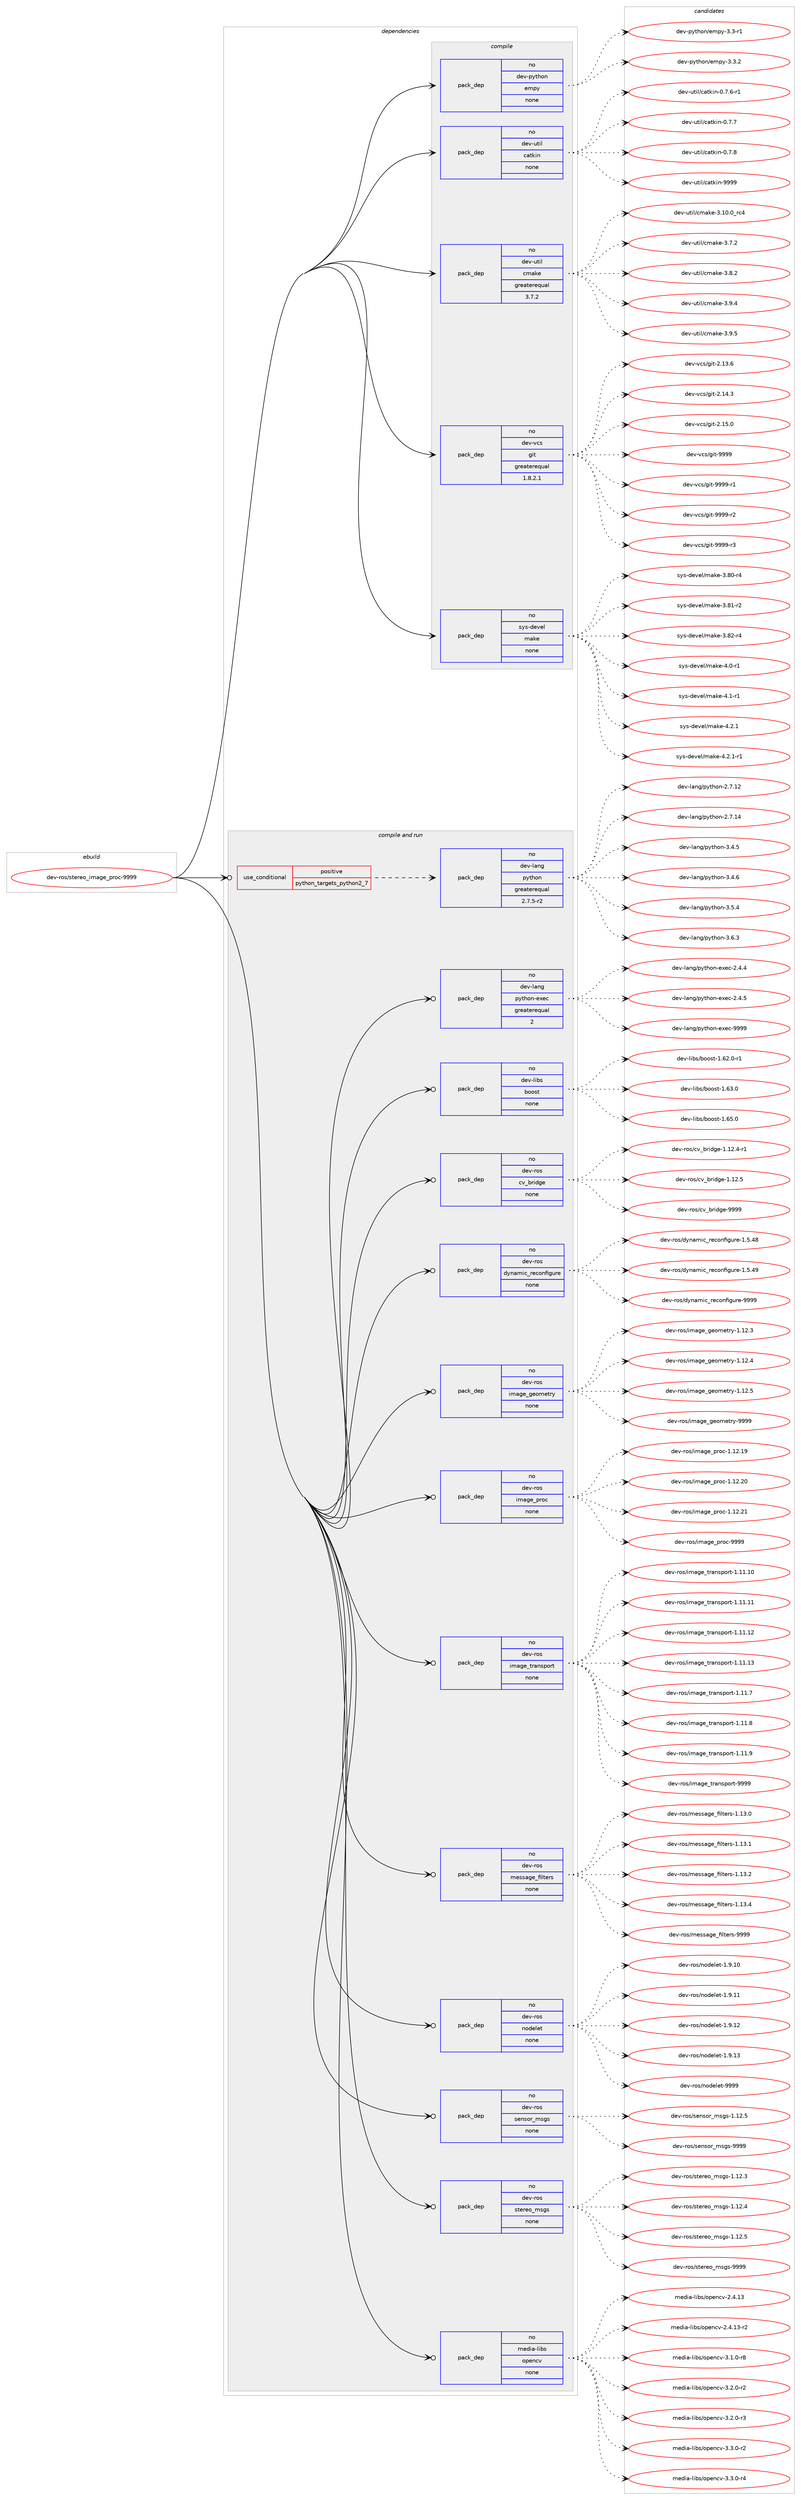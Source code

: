 digraph prolog {

# *************
# Graph options
# *************

newrank=true;
concentrate=true;
compound=true;
graph [rankdir=LR,fontname=Helvetica,fontsize=10,ranksep=1.5];#, ranksep=2.5, nodesep=0.2];
edge  [arrowhead=vee];
node  [fontname=Helvetica,fontsize=10];

# **********
# The ebuild
# **********

subgraph cluster_leftcol {
color=gray;
rank=same;
label=<<i>ebuild</i>>;
id [label="dev-ros/stereo_image_proc-9999", color=red, width=4, href="../dev-ros/stereo_image_proc-9999.svg"];
}

# ****************
# The dependencies
# ****************

subgraph cluster_midcol {
color=gray;
label=<<i>dependencies</i>>;
subgraph cluster_compile {
fillcolor="#eeeeee";
style=filled;
label=<<i>compile</i>>;
subgraph pack163514 {
dependency214776 [label=<<TABLE BORDER="0" CELLBORDER="1" CELLSPACING="0" CELLPADDING="4" WIDTH="220"><TR><TD ROWSPAN="6" CELLPADDING="30">pack_dep</TD></TR><TR><TD WIDTH="110">no</TD></TR><TR><TD>dev-python</TD></TR><TR><TD>empy</TD></TR><TR><TD>none</TD></TR><TR><TD></TD></TR></TABLE>>, shape=none, color=blue];
}
id:e -> dependency214776:w [weight=20,style="solid",arrowhead="vee"];
subgraph pack163515 {
dependency214777 [label=<<TABLE BORDER="0" CELLBORDER="1" CELLSPACING="0" CELLPADDING="4" WIDTH="220"><TR><TD ROWSPAN="6" CELLPADDING="30">pack_dep</TD></TR><TR><TD WIDTH="110">no</TD></TR><TR><TD>dev-util</TD></TR><TR><TD>catkin</TD></TR><TR><TD>none</TD></TR><TR><TD></TD></TR></TABLE>>, shape=none, color=blue];
}
id:e -> dependency214777:w [weight=20,style="solid",arrowhead="vee"];
subgraph pack163516 {
dependency214778 [label=<<TABLE BORDER="0" CELLBORDER="1" CELLSPACING="0" CELLPADDING="4" WIDTH="220"><TR><TD ROWSPAN="6" CELLPADDING="30">pack_dep</TD></TR><TR><TD WIDTH="110">no</TD></TR><TR><TD>dev-util</TD></TR><TR><TD>cmake</TD></TR><TR><TD>greaterequal</TD></TR><TR><TD>3.7.2</TD></TR></TABLE>>, shape=none, color=blue];
}
id:e -> dependency214778:w [weight=20,style="solid",arrowhead="vee"];
subgraph pack163517 {
dependency214779 [label=<<TABLE BORDER="0" CELLBORDER="1" CELLSPACING="0" CELLPADDING="4" WIDTH="220"><TR><TD ROWSPAN="6" CELLPADDING="30">pack_dep</TD></TR><TR><TD WIDTH="110">no</TD></TR><TR><TD>dev-vcs</TD></TR><TR><TD>git</TD></TR><TR><TD>greaterequal</TD></TR><TR><TD>1.8.2.1</TD></TR></TABLE>>, shape=none, color=blue];
}
id:e -> dependency214779:w [weight=20,style="solid",arrowhead="vee"];
subgraph pack163518 {
dependency214780 [label=<<TABLE BORDER="0" CELLBORDER="1" CELLSPACING="0" CELLPADDING="4" WIDTH="220"><TR><TD ROWSPAN="6" CELLPADDING="30">pack_dep</TD></TR><TR><TD WIDTH="110">no</TD></TR><TR><TD>sys-devel</TD></TR><TR><TD>make</TD></TR><TR><TD>none</TD></TR><TR><TD></TD></TR></TABLE>>, shape=none, color=blue];
}
id:e -> dependency214780:w [weight=20,style="solid",arrowhead="vee"];
}
subgraph cluster_compileandrun {
fillcolor="#eeeeee";
style=filled;
label=<<i>compile and run</i>>;
subgraph cond47272 {
dependency214781 [label=<<TABLE BORDER="0" CELLBORDER="1" CELLSPACING="0" CELLPADDING="4"><TR><TD ROWSPAN="3" CELLPADDING="10">use_conditional</TD></TR><TR><TD>positive</TD></TR><TR><TD>python_targets_python2_7</TD></TR></TABLE>>, shape=none, color=red];
subgraph pack163519 {
dependency214782 [label=<<TABLE BORDER="0" CELLBORDER="1" CELLSPACING="0" CELLPADDING="4" WIDTH="220"><TR><TD ROWSPAN="6" CELLPADDING="30">pack_dep</TD></TR><TR><TD WIDTH="110">no</TD></TR><TR><TD>dev-lang</TD></TR><TR><TD>python</TD></TR><TR><TD>greaterequal</TD></TR><TR><TD>2.7.5-r2</TD></TR></TABLE>>, shape=none, color=blue];
}
dependency214781:e -> dependency214782:w [weight=20,style="dashed",arrowhead="vee"];
}
id:e -> dependency214781:w [weight=20,style="solid",arrowhead="odotvee"];
subgraph pack163520 {
dependency214783 [label=<<TABLE BORDER="0" CELLBORDER="1" CELLSPACING="0" CELLPADDING="4" WIDTH="220"><TR><TD ROWSPAN="6" CELLPADDING="30">pack_dep</TD></TR><TR><TD WIDTH="110">no</TD></TR><TR><TD>dev-lang</TD></TR><TR><TD>python-exec</TD></TR><TR><TD>greaterequal</TD></TR><TR><TD>2</TD></TR></TABLE>>, shape=none, color=blue];
}
id:e -> dependency214783:w [weight=20,style="solid",arrowhead="odotvee"];
subgraph pack163521 {
dependency214784 [label=<<TABLE BORDER="0" CELLBORDER="1" CELLSPACING="0" CELLPADDING="4" WIDTH="220"><TR><TD ROWSPAN="6" CELLPADDING="30">pack_dep</TD></TR><TR><TD WIDTH="110">no</TD></TR><TR><TD>dev-libs</TD></TR><TR><TD>boost</TD></TR><TR><TD>none</TD></TR><TR><TD></TD></TR></TABLE>>, shape=none, color=blue];
}
id:e -> dependency214784:w [weight=20,style="solid",arrowhead="odotvee"];
subgraph pack163522 {
dependency214785 [label=<<TABLE BORDER="0" CELLBORDER="1" CELLSPACING="0" CELLPADDING="4" WIDTH="220"><TR><TD ROWSPAN="6" CELLPADDING="30">pack_dep</TD></TR><TR><TD WIDTH="110">no</TD></TR><TR><TD>dev-ros</TD></TR><TR><TD>cv_bridge</TD></TR><TR><TD>none</TD></TR><TR><TD></TD></TR></TABLE>>, shape=none, color=blue];
}
id:e -> dependency214785:w [weight=20,style="solid",arrowhead="odotvee"];
subgraph pack163523 {
dependency214786 [label=<<TABLE BORDER="0" CELLBORDER="1" CELLSPACING="0" CELLPADDING="4" WIDTH="220"><TR><TD ROWSPAN="6" CELLPADDING="30">pack_dep</TD></TR><TR><TD WIDTH="110">no</TD></TR><TR><TD>dev-ros</TD></TR><TR><TD>dynamic_reconfigure</TD></TR><TR><TD>none</TD></TR><TR><TD></TD></TR></TABLE>>, shape=none, color=blue];
}
id:e -> dependency214786:w [weight=20,style="solid",arrowhead="odotvee"];
subgraph pack163524 {
dependency214787 [label=<<TABLE BORDER="0" CELLBORDER="1" CELLSPACING="0" CELLPADDING="4" WIDTH="220"><TR><TD ROWSPAN="6" CELLPADDING="30">pack_dep</TD></TR><TR><TD WIDTH="110">no</TD></TR><TR><TD>dev-ros</TD></TR><TR><TD>image_geometry</TD></TR><TR><TD>none</TD></TR><TR><TD></TD></TR></TABLE>>, shape=none, color=blue];
}
id:e -> dependency214787:w [weight=20,style="solid",arrowhead="odotvee"];
subgraph pack163525 {
dependency214788 [label=<<TABLE BORDER="0" CELLBORDER="1" CELLSPACING="0" CELLPADDING="4" WIDTH="220"><TR><TD ROWSPAN="6" CELLPADDING="30">pack_dep</TD></TR><TR><TD WIDTH="110">no</TD></TR><TR><TD>dev-ros</TD></TR><TR><TD>image_proc</TD></TR><TR><TD>none</TD></TR><TR><TD></TD></TR></TABLE>>, shape=none, color=blue];
}
id:e -> dependency214788:w [weight=20,style="solid",arrowhead="odotvee"];
subgraph pack163526 {
dependency214789 [label=<<TABLE BORDER="0" CELLBORDER="1" CELLSPACING="0" CELLPADDING="4" WIDTH="220"><TR><TD ROWSPAN="6" CELLPADDING="30">pack_dep</TD></TR><TR><TD WIDTH="110">no</TD></TR><TR><TD>dev-ros</TD></TR><TR><TD>image_transport</TD></TR><TR><TD>none</TD></TR><TR><TD></TD></TR></TABLE>>, shape=none, color=blue];
}
id:e -> dependency214789:w [weight=20,style="solid",arrowhead="odotvee"];
subgraph pack163527 {
dependency214790 [label=<<TABLE BORDER="0" CELLBORDER="1" CELLSPACING="0" CELLPADDING="4" WIDTH="220"><TR><TD ROWSPAN="6" CELLPADDING="30">pack_dep</TD></TR><TR><TD WIDTH="110">no</TD></TR><TR><TD>dev-ros</TD></TR><TR><TD>message_filters</TD></TR><TR><TD>none</TD></TR><TR><TD></TD></TR></TABLE>>, shape=none, color=blue];
}
id:e -> dependency214790:w [weight=20,style="solid",arrowhead="odotvee"];
subgraph pack163528 {
dependency214791 [label=<<TABLE BORDER="0" CELLBORDER="1" CELLSPACING="0" CELLPADDING="4" WIDTH="220"><TR><TD ROWSPAN="6" CELLPADDING="30">pack_dep</TD></TR><TR><TD WIDTH="110">no</TD></TR><TR><TD>dev-ros</TD></TR><TR><TD>nodelet</TD></TR><TR><TD>none</TD></TR><TR><TD></TD></TR></TABLE>>, shape=none, color=blue];
}
id:e -> dependency214791:w [weight=20,style="solid",arrowhead="odotvee"];
subgraph pack163529 {
dependency214792 [label=<<TABLE BORDER="0" CELLBORDER="1" CELLSPACING="0" CELLPADDING="4" WIDTH="220"><TR><TD ROWSPAN="6" CELLPADDING="30">pack_dep</TD></TR><TR><TD WIDTH="110">no</TD></TR><TR><TD>dev-ros</TD></TR><TR><TD>sensor_msgs</TD></TR><TR><TD>none</TD></TR><TR><TD></TD></TR></TABLE>>, shape=none, color=blue];
}
id:e -> dependency214792:w [weight=20,style="solid",arrowhead="odotvee"];
subgraph pack163530 {
dependency214793 [label=<<TABLE BORDER="0" CELLBORDER="1" CELLSPACING="0" CELLPADDING="4" WIDTH="220"><TR><TD ROWSPAN="6" CELLPADDING="30">pack_dep</TD></TR><TR><TD WIDTH="110">no</TD></TR><TR><TD>dev-ros</TD></TR><TR><TD>stereo_msgs</TD></TR><TR><TD>none</TD></TR><TR><TD></TD></TR></TABLE>>, shape=none, color=blue];
}
id:e -> dependency214793:w [weight=20,style="solid",arrowhead="odotvee"];
subgraph pack163531 {
dependency214794 [label=<<TABLE BORDER="0" CELLBORDER="1" CELLSPACING="0" CELLPADDING="4" WIDTH="220"><TR><TD ROWSPAN="6" CELLPADDING="30">pack_dep</TD></TR><TR><TD WIDTH="110">no</TD></TR><TR><TD>media-libs</TD></TR><TR><TD>opencv</TD></TR><TR><TD>none</TD></TR><TR><TD></TD></TR></TABLE>>, shape=none, color=blue];
}
id:e -> dependency214794:w [weight=20,style="solid",arrowhead="odotvee"];
}
subgraph cluster_run {
fillcolor="#eeeeee";
style=filled;
label=<<i>run</i>>;
}
}

# **************
# The candidates
# **************

subgraph cluster_choices {
rank=same;
color=gray;
label=<<i>candidates</i>>;

subgraph choice163514 {
color=black;
nodesep=1;
choice1001011184511212111610411111047101109112121455146514511449 [label="dev-python/empy-3.3-r1", color=red, width=4,href="../dev-python/empy-3.3-r1.svg"];
choice1001011184511212111610411111047101109112121455146514650 [label="dev-python/empy-3.3.2", color=red, width=4,href="../dev-python/empy-3.3.2.svg"];
dependency214776:e -> choice1001011184511212111610411111047101109112121455146514511449:w [style=dotted,weight="100"];
dependency214776:e -> choice1001011184511212111610411111047101109112121455146514650:w [style=dotted,weight="100"];
}
subgraph choice163515 {
color=black;
nodesep=1;
choice100101118451171161051084799971161071051104548465546544511449 [label="dev-util/catkin-0.7.6-r1", color=red, width=4,href="../dev-util/catkin-0.7.6-r1.svg"];
choice10010111845117116105108479997116107105110454846554655 [label="dev-util/catkin-0.7.7", color=red, width=4,href="../dev-util/catkin-0.7.7.svg"];
choice10010111845117116105108479997116107105110454846554656 [label="dev-util/catkin-0.7.8", color=red, width=4,href="../dev-util/catkin-0.7.8.svg"];
choice100101118451171161051084799971161071051104557575757 [label="dev-util/catkin-9999", color=red, width=4,href="../dev-util/catkin-9999.svg"];
dependency214777:e -> choice100101118451171161051084799971161071051104548465546544511449:w [style=dotted,weight="100"];
dependency214777:e -> choice10010111845117116105108479997116107105110454846554655:w [style=dotted,weight="100"];
dependency214777:e -> choice10010111845117116105108479997116107105110454846554656:w [style=dotted,weight="100"];
dependency214777:e -> choice100101118451171161051084799971161071051104557575757:w [style=dotted,weight="100"];
}
subgraph choice163516 {
color=black;
nodesep=1;
choice1001011184511711610510847991099710710145514649484648951149952 [label="dev-util/cmake-3.10.0_rc4", color=red, width=4,href="../dev-util/cmake-3.10.0_rc4.svg"];
choice10010111845117116105108479910997107101455146554650 [label="dev-util/cmake-3.7.2", color=red, width=4,href="../dev-util/cmake-3.7.2.svg"];
choice10010111845117116105108479910997107101455146564650 [label="dev-util/cmake-3.8.2", color=red, width=4,href="../dev-util/cmake-3.8.2.svg"];
choice10010111845117116105108479910997107101455146574652 [label="dev-util/cmake-3.9.4", color=red, width=4,href="../dev-util/cmake-3.9.4.svg"];
choice10010111845117116105108479910997107101455146574653 [label="dev-util/cmake-3.9.5", color=red, width=4,href="../dev-util/cmake-3.9.5.svg"];
dependency214778:e -> choice1001011184511711610510847991099710710145514649484648951149952:w [style=dotted,weight="100"];
dependency214778:e -> choice10010111845117116105108479910997107101455146554650:w [style=dotted,weight="100"];
dependency214778:e -> choice10010111845117116105108479910997107101455146564650:w [style=dotted,weight="100"];
dependency214778:e -> choice10010111845117116105108479910997107101455146574652:w [style=dotted,weight="100"];
dependency214778:e -> choice10010111845117116105108479910997107101455146574653:w [style=dotted,weight="100"];
}
subgraph choice163517 {
color=black;
nodesep=1;
choice10010111845118991154710310511645504649514654 [label="dev-vcs/git-2.13.6", color=red, width=4,href="../dev-vcs/git-2.13.6.svg"];
choice10010111845118991154710310511645504649524651 [label="dev-vcs/git-2.14.3", color=red, width=4,href="../dev-vcs/git-2.14.3.svg"];
choice10010111845118991154710310511645504649534648 [label="dev-vcs/git-2.15.0", color=red, width=4,href="../dev-vcs/git-2.15.0.svg"];
choice1001011184511899115471031051164557575757 [label="dev-vcs/git-9999", color=red, width=4,href="../dev-vcs/git-9999.svg"];
choice10010111845118991154710310511645575757574511449 [label="dev-vcs/git-9999-r1", color=red, width=4,href="../dev-vcs/git-9999-r1.svg"];
choice10010111845118991154710310511645575757574511450 [label="dev-vcs/git-9999-r2", color=red, width=4,href="../dev-vcs/git-9999-r2.svg"];
choice10010111845118991154710310511645575757574511451 [label="dev-vcs/git-9999-r3", color=red, width=4,href="../dev-vcs/git-9999-r3.svg"];
dependency214779:e -> choice10010111845118991154710310511645504649514654:w [style=dotted,weight="100"];
dependency214779:e -> choice10010111845118991154710310511645504649524651:w [style=dotted,weight="100"];
dependency214779:e -> choice10010111845118991154710310511645504649534648:w [style=dotted,weight="100"];
dependency214779:e -> choice1001011184511899115471031051164557575757:w [style=dotted,weight="100"];
dependency214779:e -> choice10010111845118991154710310511645575757574511449:w [style=dotted,weight="100"];
dependency214779:e -> choice10010111845118991154710310511645575757574511450:w [style=dotted,weight="100"];
dependency214779:e -> choice10010111845118991154710310511645575757574511451:w [style=dotted,weight="100"];
}
subgraph choice163518 {
color=black;
nodesep=1;
choice11512111545100101118101108471099710710145514656484511452 [label="sys-devel/make-3.80-r4", color=red, width=4,href="../sys-devel/make-3.80-r4.svg"];
choice11512111545100101118101108471099710710145514656494511450 [label="sys-devel/make-3.81-r2", color=red, width=4,href="../sys-devel/make-3.81-r2.svg"];
choice11512111545100101118101108471099710710145514656504511452 [label="sys-devel/make-3.82-r4", color=red, width=4,href="../sys-devel/make-3.82-r4.svg"];
choice115121115451001011181011084710997107101455246484511449 [label="sys-devel/make-4.0-r1", color=red, width=4,href="../sys-devel/make-4.0-r1.svg"];
choice115121115451001011181011084710997107101455246494511449 [label="sys-devel/make-4.1-r1", color=red, width=4,href="../sys-devel/make-4.1-r1.svg"];
choice115121115451001011181011084710997107101455246504649 [label="sys-devel/make-4.2.1", color=red, width=4,href="../sys-devel/make-4.2.1.svg"];
choice1151211154510010111810110847109971071014552465046494511449 [label="sys-devel/make-4.2.1-r1", color=red, width=4,href="../sys-devel/make-4.2.1-r1.svg"];
dependency214780:e -> choice11512111545100101118101108471099710710145514656484511452:w [style=dotted,weight="100"];
dependency214780:e -> choice11512111545100101118101108471099710710145514656494511450:w [style=dotted,weight="100"];
dependency214780:e -> choice11512111545100101118101108471099710710145514656504511452:w [style=dotted,weight="100"];
dependency214780:e -> choice115121115451001011181011084710997107101455246484511449:w [style=dotted,weight="100"];
dependency214780:e -> choice115121115451001011181011084710997107101455246494511449:w [style=dotted,weight="100"];
dependency214780:e -> choice115121115451001011181011084710997107101455246504649:w [style=dotted,weight="100"];
dependency214780:e -> choice1151211154510010111810110847109971071014552465046494511449:w [style=dotted,weight="100"];
}
subgraph choice163519 {
color=black;
nodesep=1;
choice10010111845108971101034711212111610411111045504655464950 [label="dev-lang/python-2.7.12", color=red, width=4,href="../dev-lang/python-2.7.12.svg"];
choice10010111845108971101034711212111610411111045504655464952 [label="dev-lang/python-2.7.14", color=red, width=4,href="../dev-lang/python-2.7.14.svg"];
choice100101118451089711010347112121116104111110455146524653 [label="dev-lang/python-3.4.5", color=red, width=4,href="../dev-lang/python-3.4.5.svg"];
choice100101118451089711010347112121116104111110455146524654 [label="dev-lang/python-3.4.6", color=red, width=4,href="../dev-lang/python-3.4.6.svg"];
choice100101118451089711010347112121116104111110455146534652 [label="dev-lang/python-3.5.4", color=red, width=4,href="../dev-lang/python-3.5.4.svg"];
choice100101118451089711010347112121116104111110455146544651 [label="dev-lang/python-3.6.3", color=red, width=4,href="../dev-lang/python-3.6.3.svg"];
dependency214782:e -> choice10010111845108971101034711212111610411111045504655464950:w [style=dotted,weight="100"];
dependency214782:e -> choice10010111845108971101034711212111610411111045504655464952:w [style=dotted,weight="100"];
dependency214782:e -> choice100101118451089711010347112121116104111110455146524653:w [style=dotted,weight="100"];
dependency214782:e -> choice100101118451089711010347112121116104111110455146524654:w [style=dotted,weight="100"];
dependency214782:e -> choice100101118451089711010347112121116104111110455146534652:w [style=dotted,weight="100"];
dependency214782:e -> choice100101118451089711010347112121116104111110455146544651:w [style=dotted,weight="100"];
}
subgraph choice163520 {
color=black;
nodesep=1;
choice1001011184510897110103471121211161041111104510112010199455046524652 [label="dev-lang/python-exec-2.4.4", color=red, width=4,href="../dev-lang/python-exec-2.4.4.svg"];
choice1001011184510897110103471121211161041111104510112010199455046524653 [label="dev-lang/python-exec-2.4.5", color=red, width=4,href="../dev-lang/python-exec-2.4.5.svg"];
choice10010111845108971101034711212111610411111045101120101994557575757 [label="dev-lang/python-exec-9999", color=red, width=4,href="../dev-lang/python-exec-9999.svg"];
dependency214783:e -> choice1001011184510897110103471121211161041111104510112010199455046524652:w [style=dotted,weight="100"];
dependency214783:e -> choice1001011184510897110103471121211161041111104510112010199455046524653:w [style=dotted,weight="100"];
dependency214783:e -> choice10010111845108971101034711212111610411111045101120101994557575757:w [style=dotted,weight="100"];
}
subgraph choice163521 {
color=black;
nodesep=1;
choice10010111845108105981154798111111115116454946545046484511449 [label="dev-libs/boost-1.62.0-r1", color=red, width=4,href="../dev-libs/boost-1.62.0-r1.svg"];
choice1001011184510810598115479811111111511645494654514648 [label="dev-libs/boost-1.63.0", color=red, width=4,href="../dev-libs/boost-1.63.0.svg"];
choice1001011184510810598115479811111111511645494654534648 [label="dev-libs/boost-1.65.0", color=red, width=4,href="../dev-libs/boost-1.65.0.svg"];
dependency214784:e -> choice10010111845108105981154798111111115116454946545046484511449:w [style=dotted,weight="100"];
dependency214784:e -> choice1001011184510810598115479811111111511645494654514648:w [style=dotted,weight="100"];
dependency214784:e -> choice1001011184510810598115479811111111511645494654534648:w [style=dotted,weight="100"];
}
subgraph choice163522 {
color=black;
nodesep=1;
choice1001011184511411111547991189598114105100103101454946495046524511449 [label="dev-ros/cv_bridge-1.12.4-r1", color=red, width=4,href="../dev-ros/cv_bridge-1.12.4-r1.svg"];
choice100101118451141111154799118959811410510010310145494649504653 [label="dev-ros/cv_bridge-1.12.5", color=red, width=4,href="../dev-ros/cv_bridge-1.12.5.svg"];
choice10010111845114111115479911895981141051001031014557575757 [label="dev-ros/cv_bridge-9999", color=red, width=4,href="../dev-ros/cv_bridge-9999.svg"];
dependency214785:e -> choice1001011184511411111547991189598114105100103101454946495046524511449:w [style=dotted,weight="100"];
dependency214785:e -> choice100101118451141111154799118959811410510010310145494649504653:w [style=dotted,weight="100"];
dependency214785:e -> choice10010111845114111115479911895981141051001031014557575757:w [style=dotted,weight="100"];
}
subgraph choice163523 {
color=black;
nodesep=1;
choice10010111845114111115471001211109710910599951141019911111010210510311711410145494653465256 [label="dev-ros/dynamic_reconfigure-1.5.48", color=red, width=4,href="../dev-ros/dynamic_reconfigure-1.5.48.svg"];
choice10010111845114111115471001211109710910599951141019911111010210510311711410145494653465257 [label="dev-ros/dynamic_reconfigure-1.5.49", color=red, width=4,href="../dev-ros/dynamic_reconfigure-1.5.49.svg"];
choice1001011184511411111547100121110971091059995114101991111101021051031171141014557575757 [label="dev-ros/dynamic_reconfigure-9999", color=red, width=4,href="../dev-ros/dynamic_reconfigure-9999.svg"];
dependency214786:e -> choice10010111845114111115471001211109710910599951141019911111010210510311711410145494653465256:w [style=dotted,weight="100"];
dependency214786:e -> choice10010111845114111115471001211109710910599951141019911111010210510311711410145494653465257:w [style=dotted,weight="100"];
dependency214786:e -> choice1001011184511411111547100121110971091059995114101991111101021051031171141014557575757:w [style=dotted,weight="100"];
}
subgraph choice163524 {
color=black;
nodesep=1;
choice1001011184511411111547105109971031019510310111110910111611412145494649504651 [label="dev-ros/image_geometry-1.12.3", color=red, width=4,href="../dev-ros/image_geometry-1.12.3.svg"];
choice1001011184511411111547105109971031019510310111110910111611412145494649504652 [label="dev-ros/image_geometry-1.12.4", color=red, width=4,href="../dev-ros/image_geometry-1.12.4.svg"];
choice1001011184511411111547105109971031019510310111110910111611412145494649504653 [label="dev-ros/image_geometry-1.12.5", color=red, width=4,href="../dev-ros/image_geometry-1.12.5.svg"];
choice100101118451141111154710510997103101951031011111091011161141214557575757 [label="dev-ros/image_geometry-9999", color=red, width=4,href="../dev-ros/image_geometry-9999.svg"];
dependency214787:e -> choice1001011184511411111547105109971031019510310111110910111611412145494649504651:w [style=dotted,weight="100"];
dependency214787:e -> choice1001011184511411111547105109971031019510310111110910111611412145494649504652:w [style=dotted,weight="100"];
dependency214787:e -> choice1001011184511411111547105109971031019510310111110910111611412145494649504653:w [style=dotted,weight="100"];
dependency214787:e -> choice100101118451141111154710510997103101951031011111091011161141214557575757:w [style=dotted,weight="100"];
}
subgraph choice163525 {
color=black;
nodesep=1;
choice10010111845114111115471051099710310195112114111994549464950464957 [label="dev-ros/image_proc-1.12.19", color=red, width=4,href="../dev-ros/image_proc-1.12.19.svg"];
choice10010111845114111115471051099710310195112114111994549464950465048 [label="dev-ros/image_proc-1.12.20", color=red, width=4,href="../dev-ros/image_proc-1.12.20.svg"];
choice10010111845114111115471051099710310195112114111994549464950465049 [label="dev-ros/image_proc-1.12.21", color=red, width=4,href="../dev-ros/image_proc-1.12.21.svg"];
choice10010111845114111115471051099710310195112114111994557575757 [label="dev-ros/image_proc-9999", color=red, width=4,href="../dev-ros/image_proc-9999.svg"];
dependency214788:e -> choice10010111845114111115471051099710310195112114111994549464950464957:w [style=dotted,weight="100"];
dependency214788:e -> choice10010111845114111115471051099710310195112114111994549464950465048:w [style=dotted,weight="100"];
dependency214788:e -> choice10010111845114111115471051099710310195112114111994549464950465049:w [style=dotted,weight="100"];
dependency214788:e -> choice10010111845114111115471051099710310195112114111994557575757:w [style=dotted,weight="100"];
}
subgraph choice163526 {
color=black;
nodesep=1;
choice10010111845114111115471051099710310195116114971101151121111141164549464949464948 [label="dev-ros/image_transport-1.11.10", color=red, width=4,href="../dev-ros/image_transport-1.11.10.svg"];
choice10010111845114111115471051099710310195116114971101151121111141164549464949464949 [label="dev-ros/image_transport-1.11.11", color=red, width=4,href="../dev-ros/image_transport-1.11.11.svg"];
choice10010111845114111115471051099710310195116114971101151121111141164549464949464950 [label="dev-ros/image_transport-1.11.12", color=red, width=4,href="../dev-ros/image_transport-1.11.12.svg"];
choice10010111845114111115471051099710310195116114971101151121111141164549464949464951 [label="dev-ros/image_transport-1.11.13", color=red, width=4,href="../dev-ros/image_transport-1.11.13.svg"];
choice100101118451141111154710510997103101951161149711011511211111411645494649494655 [label="dev-ros/image_transport-1.11.7", color=red, width=4,href="../dev-ros/image_transport-1.11.7.svg"];
choice100101118451141111154710510997103101951161149711011511211111411645494649494656 [label="dev-ros/image_transport-1.11.8", color=red, width=4,href="../dev-ros/image_transport-1.11.8.svg"];
choice100101118451141111154710510997103101951161149711011511211111411645494649494657 [label="dev-ros/image_transport-1.11.9", color=red, width=4,href="../dev-ros/image_transport-1.11.9.svg"];
choice10010111845114111115471051099710310195116114971101151121111141164557575757 [label="dev-ros/image_transport-9999", color=red, width=4,href="../dev-ros/image_transport-9999.svg"];
dependency214789:e -> choice10010111845114111115471051099710310195116114971101151121111141164549464949464948:w [style=dotted,weight="100"];
dependency214789:e -> choice10010111845114111115471051099710310195116114971101151121111141164549464949464949:w [style=dotted,weight="100"];
dependency214789:e -> choice10010111845114111115471051099710310195116114971101151121111141164549464949464950:w [style=dotted,weight="100"];
dependency214789:e -> choice10010111845114111115471051099710310195116114971101151121111141164549464949464951:w [style=dotted,weight="100"];
dependency214789:e -> choice100101118451141111154710510997103101951161149711011511211111411645494649494655:w [style=dotted,weight="100"];
dependency214789:e -> choice100101118451141111154710510997103101951161149711011511211111411645494649494656:w [style=dotted,weight="100"];
dependency214789:e -> choice100101118451141111154710510997103101951161149711011511211111411645494649494657:w [style=dotted,weight="100"];
dependency214789:e -> choice10010111845114111115471051099710310195116114971101151121111141164557575757:w [style=dotted,weight="100"];
}
subgraph choice163527 {
color=black;
nodesep=1;
choice1001011184511411111547109101115115971031019510210510811610111411545494649514648 [label="dev-ros/message_filters-1.13.0", color=red, width=4,href="../dev-ros/message_filters-1.13.0.svg"];
choice1001011184511411111547109101115115971031019510210510811610111411545494649514649 [label="dev-ros/message_filters-1.13.1", color=red, width=4,href="../dev-ros/message_filters-1.13.1.svg"];
choice1001011184511411111547109101115115971031019510210510811610111411545494649514650 [label="dev-ros/message_filters-1.13.2", color=red, width=4,href="../dev-ros/message_filters-1.13.2.svg"];
choice1001011184511411111547109101115115971031019510210510811610111411545494649514652 [label="dev-ros/message_filters-1.13.4", color=red, width=4,href="../dev-ros/message_filters-1.13.4.svg"];
choice100101118451141111154710910111511597103101951021051081161011141154557575757 [label="dev-ros/message_filters-9999", color=red, width=4,href="../dev-ros/message_filters-9999.svg"];
dependency214790:e -> choice1001011184511411111547109101115115971031019510210510811610111411545494649514648:w [style=dotted,weight="100"];
dependency214790:e -> choice1001011184511411111547109101115115971031019510210510811610111411545494649514649:w [style=dotted,weight="100"];
dependency214790:e -> choice1001011184511411111547109101115115971031019510210510811610111411545494649514650:w [style=dotted,weight="100"];
dependency214790:e -> choice1001011184511411111547109101115115971031019510210510811610111411545494649514652:w [style=dotted,weight="100"];
dependency214790:e -> choice100101118451141111154710910111511597103101951021051081161011141154557575757:w [style=dotted,weight="100"];
}
subgraph choice163528 {
color=black;
nodesep=1;
choice100101118451141111154711011110010110810111645494657464948 [label="dev-ros/nodelet-1.9.10", color=red, width=4,href="../dev-ros/nodelet-1.9.10.svg"];
choice100101118451141111154711011110010110810111645494657464949 [label="dev-ros/nodelet-1.9.11", color=red, width=4,href="../dev-ros/nodelet-1.9.11.svg"];
choice100101118451141111154711011110010110810111645494657464950 [label="dev-ros/nodelet-1.9.12", color=red, width=4,href="../dev-ros/nodelet-1.9.12.svg"];
choice100101118451141111154711011110010110810111645494657464951 [label="dev-ros/nodelet-1.9.13", color=red, width=4,href="../dev-ros/nodelet-1.9.13.svg"];
choice10010111845114111115471101111001011081011164557575757 [label="dev-ros/nodelet-9999", color=red, width=4,href="../dev-ros/nodelet-9999.svg"];
dependency214791:e -> choice100101118451141111154711011110010110810111645494657464948:w [style=dotted,weight="100"];
dependency214791:e -> choice100101118451141111154711011110010110810111645494657464949:w [style=dotted,weight="100"];
dependency214791:e -> choice100101118451141111154711011110010110810111645494657464950:w [style=dotted,weight="100"];
dependency214791:e -> choice100101118451141111154711011110010110810111645494657464951:w [style=dotted,weight="100"];
dependency214791:e -> choice10010111845114111115471101111001011081011164557575757:w [style=dotted,weight="100"];
}
subgraph choice163529 {
color=black;
nodesep=1;
choice10010111845114111115471151011101151111149510911510311545494649504653 [label="dev-ros/sensor_msgs-1.12.5", color=red, width=4,href="../dev-ros/sensor_msgs-1.12.5.svg"];
choice1001011184511411111547115101110115111114951091151031154557575757 [label="dev-ros/sensor_msgs-9999", color=red, width=4,href="../dev-ros/sensor_msgs-9999.svg"];
dependency214792:e -> choice10010111845114111115471151011101151111149510911510311545494649504653:w [style=dotted,weight="100"];
dependency214792:e -> choice1001011184511411111547115101110115111114951091151031154557575757:w [style=dotted,weight="100"];
}
subgraph choice163530 {
color=black;
nodesep=1;
choice10010111845114111115471151161011141011119510911510311545494649504651 [label="dev-ros/stereo_msgs-1.12.3", color=red, width=4,href="../dev-ros/stereo_msgs-1.12.3.svg"];
choice10010111845114111115471151161011141011119510911510311545494649504652 [label="dev-ros/stereo_msgs-1.12.4", color=red, width=4,href="../dev-ros/stereo_msgs-1.12.4.svg"];
choice10010111845114111115471151161011141011119510911510311545494649504653 [label="dev-ros/stereo_msgs-1.12.5", color=red, width=4,href="../dev-ros/stereo_msgs-1.12.5.svg"];
choice1001011184511411111547115116101114101111951091151031154557575757 [label="dev-ros/stereo_msgs-9999", color=red, width=4,href="../dev-ros/stereo_msgs-9999.svg"];
dependency214793:e -> choice10010111845114111115471151161011141011119510911510311545494649504651:w [style=dotted,weight="100"];
dependency214793:e -> choice10010111845114111115471151161011141011119510911510311545494649504652:w [style=dotted,weight="100"];
dependency214793:e -> choice10010111845114111115471151161011141011119510911510311545494649504653:w [style=dotted,weight="100"];
dependency214793:e -> choice1001011184511411111547115116101114101111951091151031154557575757:w [style=dotted,weight="100"];
}
subgraph choice163531 {
color=black;
nodesep=1;
choice109101100105974510810598115471111121011109911845504652464951 [label="media-libs/opencv-2.4.13", color=red, width=4,href="../media-libs/opencv-2.4.13.svg"];
choice1091011001059745108105981154711111210111099118455046524649514511450 [label="media-libs/opencv-2.4.13-r2", color=red, width=4,href="../media-libs/opencv-2.4.13-r2.svg"];
choice10910110010597451081059811547111112101110991184551464946484511456 [label="media-libs/opencv-3.1.0-r8", color=red, width=4,href="../media-libs/opencv-3.1.0-r8.svg"];
choice10910110010597451081059811547111112101110991184551465046484511450 [label="media-libs/opencv-3.2.0-r2", color=red, width=4,href="../media-libs/opencv-3.2.0-r2.svg"];
choice10910110010597451081059811547111112101110991184551465046484511451 [label="media-libs/opencv-3.2.0-r3", color=red, width=4,href="../media-libs/opencv-3.2.0-r3.svg"];
choice10910110010597451081059811547111112101110991184551465146484511450 [label="media-libs/opencv-3.3.0-r2", color=red, width=4,href="../media-libs/opencv-3.3.0-r2.svg"];
choice10910110010597451081059811547111112101110991184551465146484511452 [label="media-libs/opencv-3.3.0-r4", color=red, width=4,href="../media-libs/opencv-3.3.0-r4.svg"];
dependency214794:e -> choice109101100105974510810598115471111121011109911845504652464951:w [style=dotted,weight="100"];
dependency214794:e -> choice1091011001059745108105981154711111210111099118455046524649514511450:w [style=dotted,weight="100"];
dependency214794:e -> choice10910110010597451081059811547111112101110991184551464946484511456:w [style=dotted,weight="100"];
dependency214794:e -> choice10910110010597451081059811547111112101110991184551465046484511450:w [style=dotted,weight="100"];
dependency214794:e -> choice10910110010597451081059811547111112101110991184551465046484511451:w [style=dotted,weight="100"];
dependency214794:e -> choice10910110010597451081059811547111112101110991184551465146484511450:w [style=dotted,weight="100"];
dependency214794:e -> choice10910110010597451081059811547111112101110991184551465146484511452:w [style=dotted,weight="100"];
}
}

}
